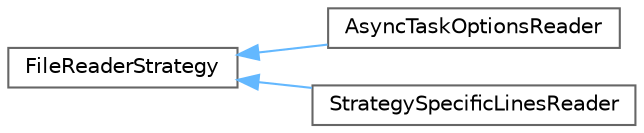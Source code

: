 digraph "Graphical Class Hierarchy"
{
 // LATEX_PDF_SIZE
  bgcolor="transparent";
  edge [fontname=Helvetica,fontsize=10,labelfontname=Helvetica,labelfontsize=10];
  node [fontname=Helvetica,fontsize=10,shape=box,height=0.2,width=0.4];
  rankdir="LR";
  Node0 [id="Node000000",label="FileReaderStrategy",height=0.2,width=0.4,color="grey40", fillcolor="white", style="filled",URL="$interface_file_reader_1_1_file_reader_strategy.html",tooltip=" "];
  Node0 -> Node1 [id="edge1_Node000000_Node000001",dir="back",color="steelblue1",style="solid",tooltip=" "];
  Node1 [id="Node000001",label="AsyncTaskOptionsReader",height=0.2,width=0.4,color="grey40", fillcolor="white", style="filled",URL="$class_async_1_1_async_task_options_reader.html",tooltip=" "];
  Node0 -> Node2 [id="edge2_Node000000_Node000002",dir="back",color="steelblue1",style="solid",tooltip=" "];
  Node2 [id="Node000002",label="StrategySpecificLinesReader",height=0.2,width=0.4,color="grey40", fillcolor="white", style="filled",URL="$class_file_reader_1_1_strategy_specific_lines_reader.html",tooltip=" "];
}
